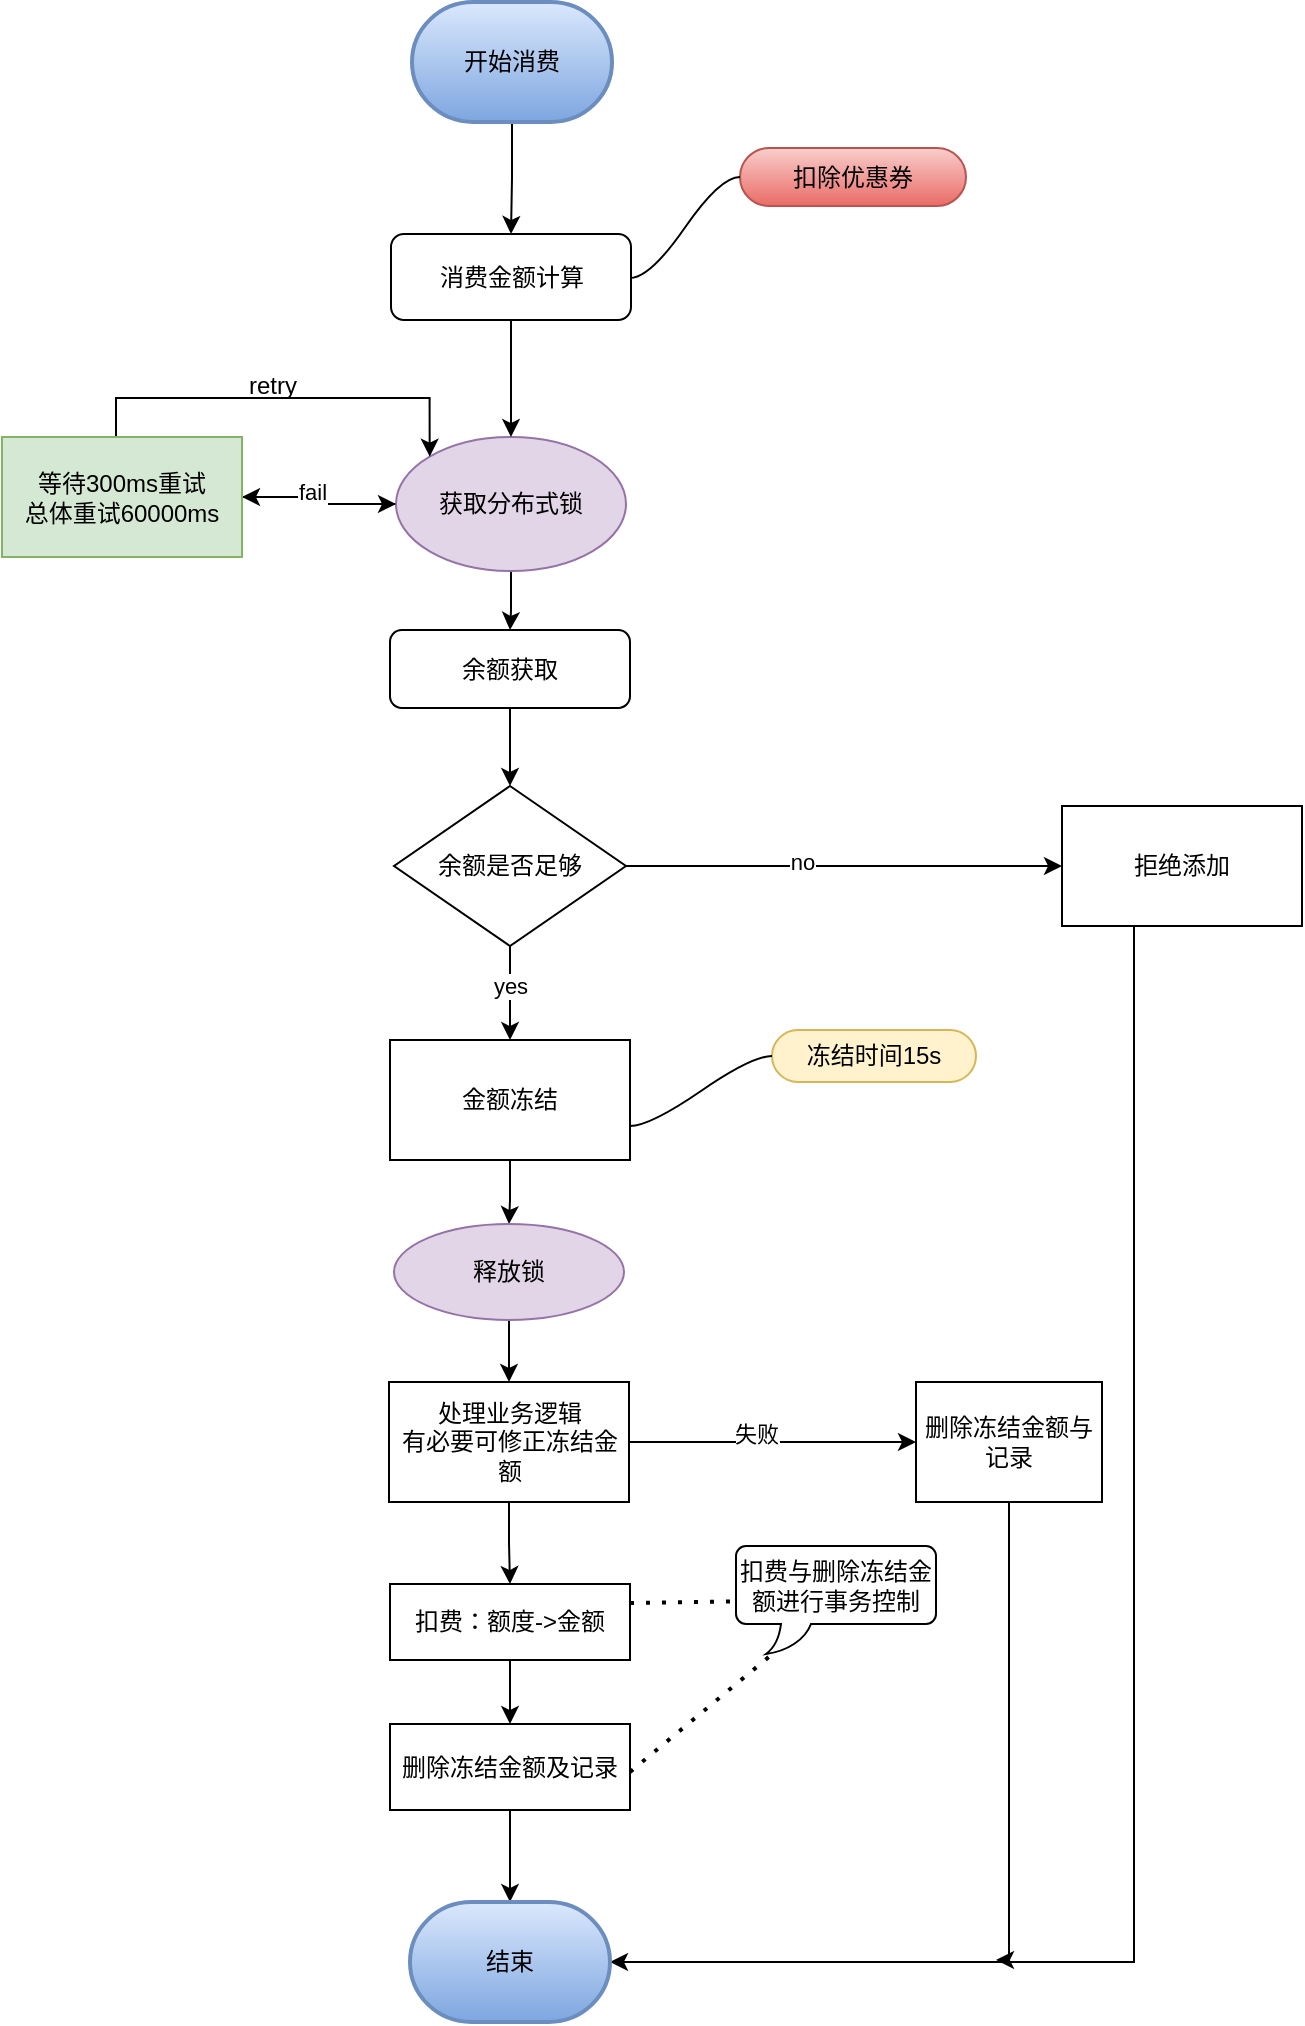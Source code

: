<mxfile version="14.9.2" type="github">
  <diagram id="2VviP5SayQQpKkSF9eWY" name="Page-1">
    <mxGraphModel dx="1554" dy="768" grid="0" gridSize="10" guides="1" tooltips="1" connect="1" arrows="1" fold="1" page="1" pageScale="1" pageWidth="850" pageHeight="1100" math="0" shadow="0">
      <root>
        <mxCell id="0" />
        <mxCell id="1" parent="0" />
        <mxCell id="XG_VNpYCxs_xArBESZV_-16" value="" style="edgeStyle=orthogonalEdgeStyle;rounded=0;orthogonalLoop=1;jettySize=auto;html=1;" parent="1" source="XG_VNpYCxs_xArBESZV_-1" target="XG_VNpYCxs_xArBESZV_-15" edge="1">
          <mxGeometry relative="1" as="geometry" />
        </mxCell>
        <mxCell id="XG_VNpYCxs_xArBESZV_-47" value="" style="edgeStyle=orthogonalEdgeStyle;rounded=0;orthogonalLoop=1;jettySize=auto;html=1;" parent="1" source="XG_VNpYCxs_xArBESZV_-1" target="XG_VNpYCxs_xArBESZV_-4" edge="1">
          <mxGeometry relative="1" as="geometry" />
        </mxCell>
        <mxCell id="XG_VNpYCxs_xArBESZV_-1" value="获取分布式锁" style="ellipse;whiteSpace=wrap;html=1;fillColor=#e1d5e7;strokeColor=#9673a6;" parent="1" vertex="1">
          <mxGeometry x="348" y="318.5" width="115" height="67" as="geometry" />
        </mxCell>
        <mxCell id="XG_VNpYCxs_xArBESZV_-10" value="" style="edgeStyle=orthogonalEdgeStyle;rounded=0;orthogonalLoop=1;jettySize=auto;html=1;" parent="1" source="XG_VNpYCxs_xArBESZV_-2" target="XG_VNpYCxs_xArBESZV_-9" edge="1">
          <mxGeometry relative="1" as="geometry" />
        </mxCell>
        <mxCell id="XG_VNpYCxs_xArBESZV_-50" value="no" style="edgeLabel;html=1;align=center;verticalAlign=middle;resizable=0;points=[];" parent="XG_VNpYCxs_xArBESZV_-10" vertex="1" connectable="0">
          <mxGeometry x="-0.193" y="2" relative="1" as="geometry">
            <mxPoint as="offset" />
          </mxGeometry>
        </mxCell>
        <mxCell id="XG_VNpYCxs_xArBESZV_-49" value="" style="edgeStyle=orthogonalEdgeStyle;rounded=0;orthogonalLoop=1;jettySize=auto;html=1;" parent="1" source="XG_VNpYCxs_xArBESZV_-2" target="XG_VNpYCxs_xArBESZV_-12" edge="1">
          <mxGeometry relative="1" as="geometry" />
        </mxCell>
        <mxCell id="XG_VNpYCxs_xArBESZV_-51" value="yes" style="edgeLabel;html=1;align=center;verticalAlign=middle;resizable=0;points=[];" parent="XG_VNpYCxs_xArBESZV_-49" vertex="1" connectable="0">
          <mxGeometry x="-0.149" relative="1" as="geometry">
            <mxPoint as="offset" />
          </mxGeometry>
        </mxCell>
        <mxCell id="XG_VNpYCxs_xArBESZV_-2" value="余额是否足够" style="rhombus;whiteSpace=wrap;html=1;" parent="1" vertex="1">
          <mxGeometry x="347" y="493" width="116" height="80" as="geometry" />
        </mxCell>
        <mxCell id="XG_VNpYCxs_xArBESZV_-46" value="" style="edgeStyle=orthogonalEdgeStyle;rounded=0;orthogonalLoop=1;jettySize=auto;html=1;" parent="1" source="XG_VNpYCxs_xArBESZV_-3" target="XG_VNpYCxs_xArBESZV_-1" edge="1">
          <mxGeometry relative="1" as="geometry" />
        </mxCell>
        <mxCell id="XG_VNpYCxs_xArBESZV_-3" value="消费金额计算" style="rounded=1;whiteSpace=wrap;html=1;" parent="1" vertex="1">
          <mxGeometry x="345.5" y="217" width="120" height="43" as="geometry" />
        </mxCell>
        <mxCell id="XG_VNpYCxs_xArBESZV_-48" value="" style="edgeStyle=orthogonalEdgeStyle;rounded=0;orthogonalLoop=1;jettySize=auto;html=1;" parent="1" source="XG_VNpYCxs_xArBESZV_-4" target="XG_VNpYCxs_xArBESZV_-2" edge="1">
          <mxGeometry relative="1" as="geometry" />
        </mxCell>
        <mxCell id="XG_VNpYCxs_xArBESZV_-4" value="&lt;span&gt;余额获取&lt;/span&gt;" style="whiteSpace=wrap;html=1;rounded=1;" parent="1" vertex="1">
          <mxGeometry x="345" y="415" width="120" height="39" as="geometry" />
        </mxCell>
        <mxCell id="XG_VNpYCxs_xArBESZV_-6" value="扣除优惠券" style="whiteSpace=wrap;html=1;rounded=1;arcSize=50;align=center;verticalAlign=middle;strokeWidth=1;autosize=1;spacing=4;treeFolding=1;treeMoving=1;newEdgeStyle={&quot;edgeStyle&quot;:&quot;entityRelationEdgeStyle&quot;,&quot;startArrow&quot;:&quot;none&quot;,&quot;endArrow&quot;:&quot;none&quot;,&quot;segment&quot;:10,&quot;curved&quot;:1};gradientColor=#ea6b66;fillColor=#f8cecc;strokeColor=#b85450;" parent="1" vertex="1">
          <mxGeometry x="520" y="174" width="113" height="29" as="geometry" />
        </mxCell>
        <mxCell id="XG_VNpYCxs_xArBESZV_-7" value="" style="edgeStyle=entityRelationEdgeStyle;startArrow=none;endArrow=none;segment=10;curved=1;" parent="1" target="XG_VNpYCxs_xArBESZV_-6" edge="1">
          <mxGeometry relative="1" as="geometry">
            <mxPoint x="465" y="239" as="sourcePoint" />
          </mxGeometry>
        </mxCell>
        <mxCell id="XG_VNpYCxs_xArBESZV_-31" style="edgeStyle=orthogonalEdgeStyle;rounded=0;orthogonalLoop=1;jettySize=auto;html=1;entryX=1;entryY=0.5;entryDx=0;entryDy=0;entryPerimeter=0;" parent="1" source="XG_VNpYCxs_xArBESZV_-9" target="XG_VNpYCxs_xArBESZV_-27" edge="1">
          <mxGeometry relative="1" as="geometry">
            <Array as="points">
              <mxPoint x="717" y="1081" />
            </Array>
          </mxGeometry>
        </mxCell>
        <mxCell id="XG_VNpYCxs_xArBESZV_-9" value="拒绝添加" style="whiteSpace=wrap;html=1;" parent="1" vertex="1">
          <mxGeometry x="681" y="503" width="120" height="60" as="geometry" />
        </mxCell>
        <mxCell id="XG_VNpYCxs_xArBESZV_-62" style="edgeStyle=orthogonalEdgeStyle;rounded=0;orthogonalLoop=1;jettySize=auto;html=1;entryX=0.5;entryY=0;entryDx=0;entryDy=0;" parent="1" source="XG_VNpYCxs_xArBESZV_-12" target="XG_VNpYCxs_xArBESZV_-36" edge="1">
          <mxGeometry relative="1" as="geometry" />
        </mxCell>
        <mxCell id="XG_VNpYCxs_xArBESZV_-12" value="金额冻结" style="whiteSpace=wrap;html=1;" parent="1" vertex="1">
          <mxGeometry x="345" y="620" width="120" height="60" as="geometry" />
        </mxCell>
        <mxCell id="XG_VNpYCxs_xArBESZV_-17" value="" style="edgeStyle=orthogonalEdgeStyle;rounded=0;orthogonalLoop=1;jettySize=auto;html=1;" parent="1" source="XG_VNpYCxs_xArBESZV_-15" target="XG_VNpYCxs_xArBESZV_-1" edge="1">
          <mxGeometry relative="1" as="geometry" />
        </mxCell>
        <mxCell id="XG_VNpYCxs_xArBESZV_-18" value="fail" style="edgeLabel;html=1;align=center;verticalAlign=middle;resizable=0;points=[];" parent="XG_VNpYCxs_xArBESZV_-17" vertex="1" connectable="0">
          <mxGeometry x="-0.125" y="3" relative="1" as="geometry">
            <mxPoint as="offset" />
          </mxGeometry>
        </mxCell>
        <mxCell id="XG_VNpYCxs_xArBESZV_-19" style="edgeStyle=orthogonalEdgeStyle;rounded=0;orthogonalLoop=1;jettySize=auto;html=1;entryX=0;entryY=0;entryDx=0;entryDy=0;" parent="1" source="XG_VNpYCxs_xArBESZV_-15" target="XG_VNpYCxs_xArBESZV_-1" edge="1">
          <mxGeometry relative="1" as="geometry">
            <mxPoint x="208" y="285" as="targetPoint" />
            <Array as="points">
              <mxPoint x="208" y="299" />
              <mxPoint x="365" y="299" />
            </Array>
          </mxGeometry>
        </mxCell>
        <mxCell id="XG_VNpYCxs_xArBESZV_-15" value="等待300ms重试&lt;br&gt;总体重试60000ms" style="whiteSpace=wrap;html=1;fillColor=#d5e8d4;strokeColor=#82b366;" parent="1" vertex="1">
          <mxGeometry x="151" y="318.5" width="120" height="60" as="geometry" />
        </mxCell>
        <mxCell id="XG_VNpYCxs_xArBESZV_-20" value="retry" style="text;html=1;align=center;verticalAlign=middle;resizable=0;points=[];autosize=1;strokeColor=none;" parent="1" vertex="1">
          <mxGeometry x="269" y="284" width="34" height="18" as="geometry" />
        </mxCell>
        <mxCell id="XG_VNpYCxs_xArBESZV_-21" value="冻结时间15s" style="whiteSpace=wrap;html=1;rounded=1;arcSize=50;align=center;verticalAlign=middle;strokeWidth=1;autosize=1;spacing=4;treeFolding=1;treeMoving=1;newEdgeStyle={&quot;edgeStyle&quot;:&quot;entityRelationEdgeStyle&quot;,&quot;startArrow&quot;:&quot;none&quot;,&quot;endArrow&quot;:&quot;none&quot;,&quot;segment&quot;:10,&quot;curved&quot;:1};fillColor=#fff2cc;strokeColor=#d6b656;" parent="1" vertex="1">
          <mxGeometry x="536" y="615" width="102" height="26" as="geometry" />
        </mxCell>
        <mxCell id="XG_VNpYCxs_xArBESZV_-22" value="" style="edgeStyle=entityRelationEdgeStyle;startArrow=none;endArrow=none;segment=10;curved=1;" parent="1" target="XG_VNpYCxs_xArBESZV_-21" edge="1">
          <mxGeometry relative="1" as="geometry">
            <mxPoint x="465" y="663" as="sourcePoint" />
          </mxGeometry>
        </mxCell>
        <mxCell id="XG_VNpYCxs_xArBESZV_-26" value="" style="edgeStyle=orthogonalEdgeStyle;rounded=0;orthogonalLoop=1;jettySize=auto;html=1;" parent="1" source="XG_VNpYCxs_xArBESZV_-23" target="XG_VNpYCxs_xArBESZV_-25" edge="1">
          <mxGeometry relative="1" as="geometry" />
        </mxCell>
        <mxCell id="XG_VNpYCxs_xArBESZV_-23" value="扣费：额度-&amp;gt;金额" style="whiteSpace=wrap;html=1;" parent="1" vertex="1">
          <mxGeometry x="345" y="892" width="120" height="38" as="geometry" />
        </mxCell>
        <mxCell id="XG_VNpYCxs_xArBESZV_-28" style="edgeStyle=orthogonalEdgeStyle;rounded=0;orthogonalLoop=1;jettySize=auto;html=1;entryX=0.5;entryY=0;entryDx=0;entryDy=0;entryPerimeter=0;" parent="1" source="XG_VNpYCxs_xArBESZV_-25" target="XG_VNpYCxs_xArBESZV_-27" edge="1">
          <mxGeometry relative="1" as="geometry" />
        </mxCell>
        <mxCell id="XG_VNpYCxs_xArBESZV_-25" value="删除冻结金额及记录" style="whiteSpace=wrap;html=1;" parent="1" vertex="1">
          <mxGeometry x="345" y="962" width="120" height="43" as="geometry" />
        </mxCell>
        <mxCell id="XG_VNpYCxs_xArBESZV_-27" value="结束" style="strokeWidth=2;html=1;shape=mxgraph.flowchart.terminator;whiteSpace=wrap;gradientColor=#7ea6e0;fillColor=#dae8fc;strokeColor=#6c8ebf;" parent="1" vertex="1">
          <mxGeometry x="355" y="1051" width="100" height="60" as="geometry" />
        </mxCell>
        <mxCell id="XG_VNpYCxs_xArBESZV_-63" style="edgeStyle=orthogonalEdgeStyle;rounded=0;orthogonalLoop=1;jettySize=auto;html=1;entryX=0.5;entryY=0;entryDx=0;entryDy=0;" parent="1" source="XG_VNpYCxs_xArBESZV_-36" target="XG_VNpYCxs_xArBESZV_-53" edge="1">
          <mxGeometry relative="1" as="geometry" />
        </mxCell>
        <mxCell id="XG_VNpYCxs_xArBESZV_-36" value="释放锁" style="ellipse;whiteSpace=wrap;html=1;fillColor=#e1d5e7;strokeColor=#9673a6;" parent="1" vertex="1">
          <mxGeometry x="347" y="712" width="115" height="48" as="geometry" />
        </mxCell>
        <mxCell id="XG_VNpYCxs_xArBESZV_-39" value="扣费与删除冻结金额进行事务控制" style="whiteSpace=wrap;html=1;shape=mxgraph.basic.roundRectCallout;dx=30;dy=15;size=5;boundedLbl=1;" parent="1" vertex="1">
          <mxGeometry x="518" y="873" width="100" height="54" as="geometry" />
        </mxCell>
        <mxCell id="XG_VNpYCxs_xArBESZV_-42" value="" style="endArrow=none;dashed=1;html=1;dashPattern=1 3;strokeWidth=2;" parent="1" edge="1">
          <mxGeometry width="50" height="50" relative="1" as="geometry">
            <mxPoint x="465" y="986" as="sourcePoint" />
            <mxPoint x="535" y="928" as="targetPoint" />
          </mxGeometry>
        </mxCell>
        <mxCell id="XG_VNpYCxs_xArBESZV_-43" value="" style="endArrow=none;dashed=1;html=1;dashPattern=1 3;strokeWidth=2;exitX=1;exitY=0.25;exitDx=0;exitDy=0;" parent="1" source="XG_VNpYCxs_xArBESZV_-23" target="XG_VNpYCxs_xArBESZV_-39" edge="1">
          <mxGeometry width="50" height="50" relative="1" as="geometry">
            <mxPoint x="360" y="906" as="sourcePoint" />
            <mxPoint x="410" y="856" as="targetPoint" />
          </mxGeometry>
        </mxCell>
        <mxCell id="XG_VNpYCxs_xArBESZV_-45" style="edgeStyle=orthogonalEdgeStyle;rounded=0;orthogonalLoop=1;jettySize=auto;html=1;entryX=0.5;entryY=0;entryDx=0;entryDy=0;" parent="1" source="XG_VNpYCxs_xArBESZV_-44" target="XG_VNpYCxs_xArBESZV_-3" edge="1">
          <mxGeometry relative="1" as="geometry" />
        </mxCell>
        <mxCell id="XG_VNpYCxs_xArBESZV_-44" value="开始消费" style="strokeWidth=2;html=1;shape=mxgraph.flowchart.terminator;whiteSpace=wrap;gradientColor=#7ea6e0;fillColor=#dae8fc;strokeColor=#6c8ebf;" parent="1" vertex="1">
          <mxGeometry x="356" y="101" width="100" height="60" as="geometry" />
        </mxCell>
        <mxCell id="XG_VNpYCxs_xArBESZV_-57" value="" style="edgeStyle=orthogonalEdgeStyle;rounded=0;orthogonalLoop=1;jettySize=auto;html=1;" parent="1" source="XG_VNpYCxs_xArBESZV_-53" target="XG_VNpYCxs_xArBESZV_-56" edge="1">
          <mxGeometry relative="1" as="geometry" />
        </mxCell>
        <mxCell id="XG_VNpYCxs_xArBESZV_-58" value="失败" style="edgeLabel;html=1;align=center;verticalAlign=middle;resizable=0;points=[];" parent="XG_VNpYCxs_xArBESZV_-57" vertex="1" connectable="0">
          <mxGeometry x="-0.125" y="4" relative="1" as="geometry">
            <mxPoint as="offset" />
          </mxGeometry>
        </mxCell>
        <mxCell id="XG_VNpYCxs_xArBESZV_-64" style="edgeStyle=orthogonalEdgeStyle;rounded=0;orthogonalLoop=1;jettySize=auto;html=1;entryX=0.5;entryY=0;entryDx=0;entryDy=0;" parent="1" source="XG_VNpYCxs_xArBESZV_-53" target="XG_VNpYCxs_xArBESZV_-23" edge="1">
          <mxGeometry relative="1" as="geometry" />
        </mxCell>
        <mxCell id="XG_VNpYCxs_xArBESZV_-53" value="处理业务逻辑&lt;br&gt;有必要可修正冻结金额" style="whiteSpace=wrap;html=1;" parent="1" vertex="1">
          <mxGeometry x="344.5" y="791" width="120" height="60" as="geometry" />
        </mxCell>
        <mxCell id="XG_VNpYCxs_xArBESZV_-61" value="" style="edgeStyle=orthogonalEdgeStyle;rounded=0;orthogonalLoop=1;jettySize=auto;html=1;" parent="1" source="XG_VNpYCxs_xArBESZV_-56" edge="1">
          <mxGeometry relative="1" as="geometry">
            <mxPoint x="648" y="1080" as="targetPoint" />
            <Array as="points">
              <mxPoint x="655" y="1080" />
            </Array>
          </mxGeometry>
        </mxCell>
        <mxCell id="XG_VNpYCxs_xArBESZV_-56" value="删除冻结金额与记录" style="whiteSpace=wrap;html=1;" parent="1" vertex="1">
          <mxGeometry x="608" y="791" width="93" height="60" as="geometry" />
        </mxCell>
      </root>
    </mxGraphModel>
  </diagram>
</mxfile>
